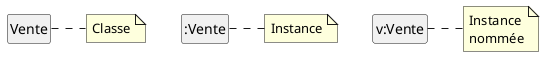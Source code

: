 @startuml Class vs. Instance
skinparam style strictuml
skinparam backgroundcolor transparent
hide empty members
class "Vente" as c
note right : Classe
class ":Vente" as i
note right : Instance
class "v:Vente" as n
note right : Instance\nnommée
@enduml